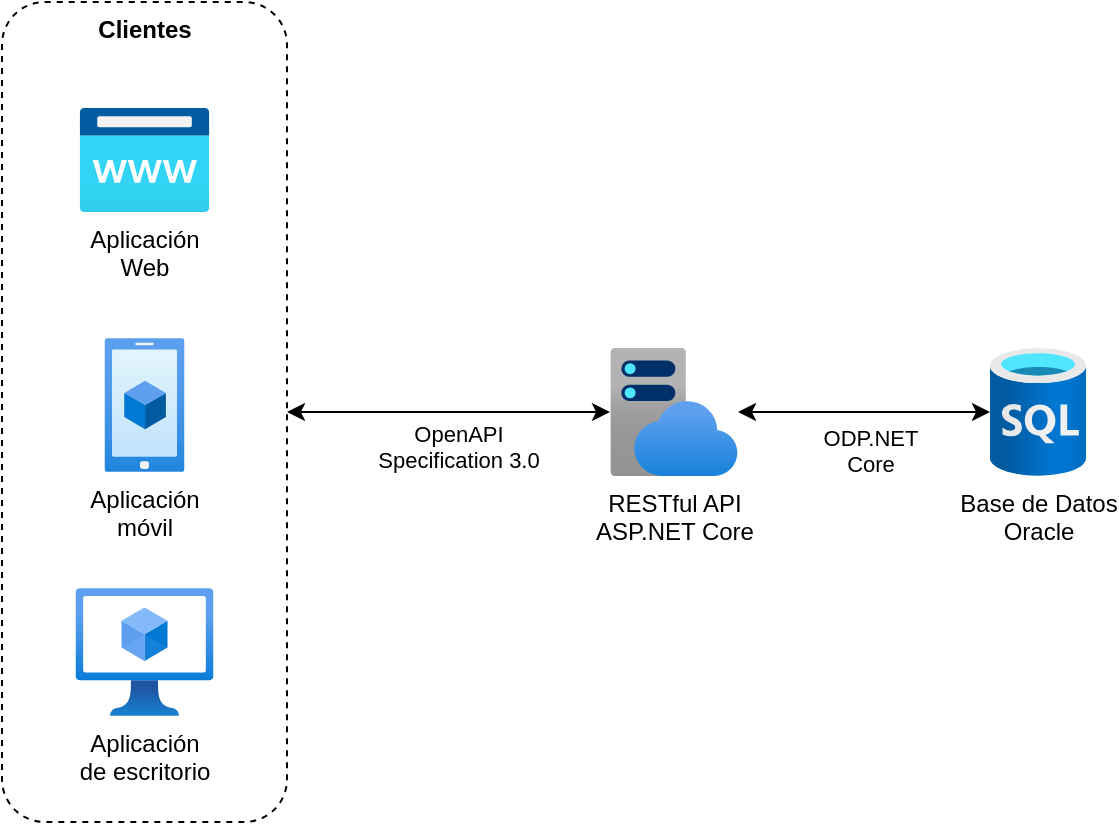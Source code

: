 <mxfile version="13.8.3" type="device"><diagram id="r_0VaKYJgWzwAe5ZLco6" name="Page-1"><mxGraphModel dx="1019" dy="555" grid="1" gridSize="10" guides="1" tooltips="1" connect="1" arrows="1" fold="1" page="1" pageScale="1" pageWidth="1169" pageHeight="827" math="0" shadow="0"><root><mxCell id="0"/><mxCell id="1" parent="0"/><mxCell id="Cxc2zYXLxfgN1dg-N2mS-13" value="Clientes" style="rounded=1;whiteSpace=wrap;html=1;dashed=1;fillColor=none;verticalAlign=top;fontStyle=1" parent="1" vertex="1"><mxGeometry x="296" y="209" width="142.5" height="410" as="geometry"/></mxCell><mxCell id="Cxc2zYXLxfgN1dg-N2mS-1" value="Base de Datos&lt;br&gt;Oracle" style="aspect=fixed;html=1;points=[];align=center;image;fontSize=12;image=img/lib/azure2/databases/SQL_Database.svg;" parent="1" vertex="1"><mxGeometry x="790" y="382" width="48" height="64" as="geometry"/></mxCell><mxCell id="Cxc2zYXLxfgN1dg-N2mS-9" value="Aplicación&lt;br&gt;móvil" style="aspect=fixed;html=1;points=[];align=center;image;fontSize=12;image=img/lib/azure2/general/Mobile.svg;" parent="1" vertex="1"><mxGeometry x="347.25" y="377" width="40" height="67" as="geometry"/></mxCell><mxCell id="Cxc2zYXLxfgN1dg-N2mS-10" value="Aplicación&lt;br&gt;Web" style="aspect=fixed;html=1;points=[];align=center;image;fontSize=12;image=img/lib/azure2/app_services/App_Service_Domains.svg;" parent="1" vertex="1"><mxGeometry x="334.75" y="262" width="65" height="52" as="geometry"/></mxCell><mxCell id="Cxc2zYXLxfgN1dg-N2mS-11" value="Aplicación&lt;br&gt;de escritorio" style="aspect=fixed;html=1;points=[];align=center;image;fontSize=12;image=img/lib/azure2/compute/Virtual_Machines_Classic.svg;" parent="1" vertex="1"><mxGeometry x="332.75" y="502" width="69" height="64" as="geometry"/></mxCell><mxCell id="Cxc2zYXLxfgN1dg-N2mS-16" value="" style="shape=image;verticalLabelPosition=bottom;labelBackgroundColor=#ffffff;verticalAlign=top;aspect=fixed;imageAspect=0;image=https://miro.medium.com/max/461/0*aosULHtT5oFv3EJH.png;" parent="1" vertex="1"><mxGeometry x="708" y="360.85" width="46.5" height="46.5" as="geometry"/></mxCell><mxCell id="Cxc2zYXLxfgN1dg-N2mS-18" value="" style="shape=image;verticalLabelPosition=bottom;labelBackgroundColor=#ffffff;verticalAlign=top;aspect=fixed;imageAspect=0;image=https://www.openapis.org/wp-content/uploads/sites/3/2018/02/OpenAPI_Logo_Pantone-1.png;" parent="1" vertex="1"><mxGeometry x="467" y="367.0" width="113.31" height="34.21" as="geometry"/></mxCell><mxCell id="o-iB_muJ6nno7y5TE-nT-2" value="" style="endArrow=classic;startArrow=classic;html=1;verticalAlign=bottom;" parent="1" source="a-TvuHDBieQgGLvwiuvN-1" target="Cxc2zYXLxfgN1dg-N2mS-1" edge="1"><mxGeometry width="50" height="50" relative="1" as="geometry"><mxPoint x="720" y="490" as="sourcePoint"/><mxPoint x="686" y="400" as="targetPoint"/></mxGeometry></mxCell><mxCell id="o-iB_muJ6nno7y5TE-nT-10" value="ODP.NET&lt;br&gt;Core" style="edgeLabel;html=1;align=center;verticalAlign=top;resizable=0;points=[];" parent="o-iB_muJ6nno7y5TE-nT-2" vertex="1" connectable="0"><mxGeometry x="0.046" relative="1" as="geometry"><mxPoint as="offset"/></mxGeometry></mxCell><mxCell id="o-iB_muJ6nno7y5TE-nT-6" value="" style="endArrow=classic;startArrow=classic;html=1;verticalAlign=bottom;" parent="1" source="Cxc2zYXLxfgN1dg-N2mS-13" target="a-TvuHDBieQgGLvwiuvN-1" edge="1"><mxGeometry width="50" height="50" relative="1" as="geometry"><mxPoint x="476" y="480" as="sourcePoint"/><mxPoint x="606" y="414.0" as="targetPoint"/></mxGeometry></mxCell><mxCell id="o-iB_muJ6nno7y5TE-nT-7" value="OpenAPI&lt;br&gt;Specification 3.0" style="edgeLabel;html=1;align=center;verticalAlign=top;resizable=0;points=[];" parent="o-iB_muJ6nno7y5TE-nT-6" vertex="1" connectable="0"><mxGeometry x="0.051" y="2" relative="1" as="geometry"><mxPoint as="offset"/></mxGeometry></mxCell><mxCell id="a-TvuHDBieQgGLvwiuvN-1" value="&lt;span style=&quot;font-size: 12px&quot;&gt;RESTful API&lt;br&gt;ASP.NET Core&lt;/span&gt;" style="aspect=fixed;html=1;points=[];align=center;image;fontSize=12;image=img/lib/azure2/app_services/App_Service_Plans.svg;" vertex="1" parent="1"><mxGeometry x="600" y="382" width="64" height="64" as="geometry"/></mxCell></root></mxGraphModel></diagram></mxfile>